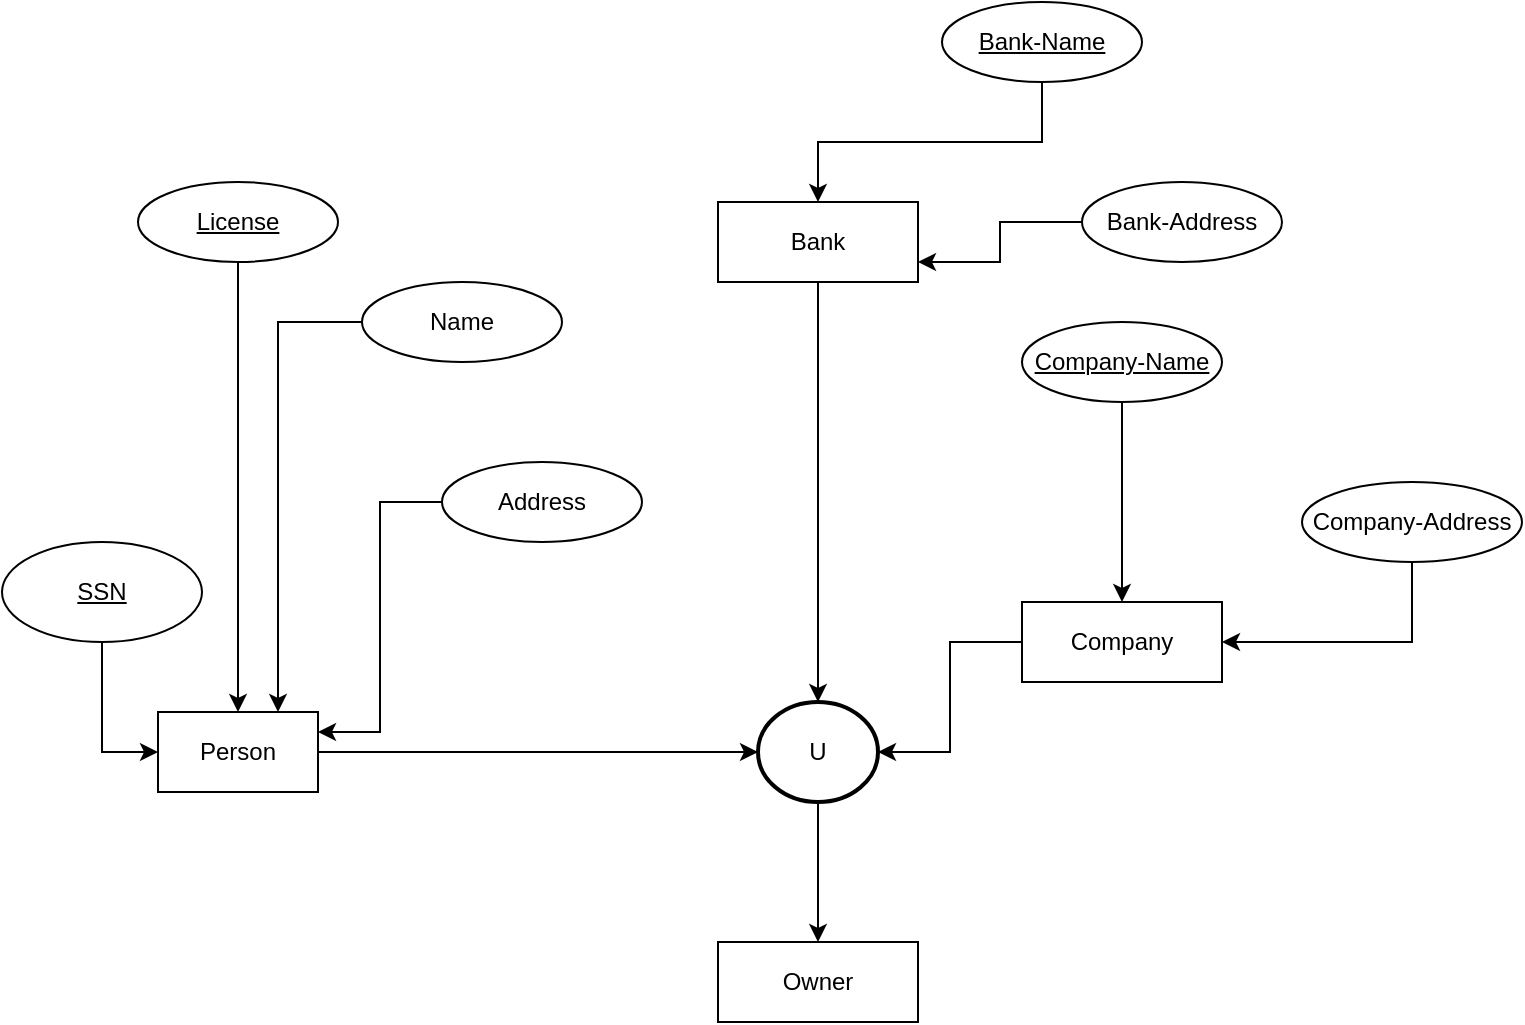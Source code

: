 <mxfile version="26.0.11">
  <diagram name="Página-1" id="Q0te7d2_yhZff0lODnv5">
    <mxGraphModel dx="791" dy="819" grid="1" gridSize="10" guides="1" tooltips="1" connect="1" arrows="1" fold="1" page="1" pageScale="1" pageWidth="827" pageHeight="1169" math="0" shadow="0">
      <root>
        <mxCell id="0" />
        <mxCell id="1" parent="0" />
        <mxCell id="iIAFpC8krh17d-Mdws_l-11" value="" style="edgeStyle=orthogonalEdgeStyle;rounded=0;orthogonalLoop=1;jettySize=auto;html=1;entryX=0;entryY=0.5;entryDx=0;entryDy=0;entryPerimeter=0;" edge="1" parent="1" source="iIAFpC8krh17d-Mdws_l-1" target="iIAFpC8krh17d-Mdws_l-7">
          <mxGeometry relative="1" as="geometry">
            <mxPoint x="358" y="705" as="targetPoint" />
          </mxGeometry>
        </mxCell>
        <mxCell id="iIAFpC8krh17d-Mdws_l-1" value="Person" style="whiteSpace=wrap;html=1;align=center;" vertex="1" parent="1">
          <mxGeometry x="88" y="535" width="80" height="40" as="geometry" />
        </mxCell>
        <mxCell id="iIAFpC8krh17d-Mdws_l-15" style="edgeStyle=orthogonalEdgeStyle;rounded=0;orthogonalLoop=1;jettySize=auto;html=1;exitX=0.5;exitY=1;exitDx=0;exitDy=0;entryX=0;entryY=0.5;entryDx=0;entryDy=0;" edge="1" parent="1" source="iIAFpC8krh17d-Mdws_l-2" target="iIAFpC8krh17d-Mdws_l-1">
          <mxGeometry relative="1" as="geometry" />
        </mxCell>
        <mxCell id="iIAFpC8krh17d-Mdws_l-2" value="SSN" style="ellipse;whiteSpace=wrap;html=1;align=center;fontStyle=4;" vertex="1" parent="1">
          <mxGeometry x="10" y="450" width="100" height="50" as="geometry" />
        </mxCell>
        <mxCell id="iIAFpC8krh17d-Mdws_l-8" style="edgeStyle=orthogonalEdgeStyle;rounded=0;orthogonalLoop=1;jettySize=auto;html=1;exitX=0.5;exitY=1;exitDx=0;exitDy=0;" edge="1" parent="1" source="iIAFpC8krh17d-Mdws_l-4" target="iIAFpC8krh17d-Mdws_l-7">
          <mxGeometry relative="1" as="geometry" />
        </mxCell>
        <mxCell id="iIAFpC8krh17d-Mdws_l-4" value="Bank" style="whiteSpace=wrap;html=1;align=center;" vertex="1" parent="1">
          <mxGeometry x="368" y="280" width="100" height="40" as="geometry" />
        </mxCell>
        <mxCell id="iIAFpC8krh17d-Mdws_l-5" value="Company" style="whiteSpace=wrap;html=1;align=center;" vertex="1" parent="1">
          <mxGeometry x="520" y="480" width="100" height="40" as="geometry" />
        </mxCell>
        <mxCell id="iIAFpC8krh17d-Mdws_l-13" style="edgeStyle=orthogonalEdgeStyle;rounded=0;orthogonalLoop=1;jettySize=auto;html=1;exitX=0.5;exitY=1;exitDx=0;exitDy=0;exitPerimeter=0;" edge="1" parent="1" source="iIAFpC8krh17d-Mdws_l-7" target="iIAFpC8krh17d-Mdws_l-12">
          <mxGeometry relative="1" as="geometry" />
        </mxCell>
        <mxCell id="iIAFpC8krh17d-Mdws_l-7" value="U" style="strokeWidth=2;html=1;shape=mxgraph.flowchart.start_2;whiteSpace=wrap;" vertex="1" parent="1">
          <mxGeometry x="388" y="530" width="60" height="50" as="geometry" />
        </mxCell>
        <mxCell id="iIAFpC8krh17d-Mdws_l-12" value="Owner" style="whiteSpace=wrap;html=1;align=center;" vertex="1" parent="1">
          <mxGeometry x="368" y="650" width="100" height="40" as="geometry" />
        </mxCell>
        <mxCell id="iIAFpC8krh17d-Mdws_l-16" style="edgeStyle=orthogonalEdgeStyle;rounded=0;orthogonalLoop=1;jettySize=auto;html=1;entryX=0.5;entryY=0;entryDx=0;entryDy=0;" edge="1" parent="1" source="iIAFpC8krh17d-Mdws_l-14" target="iIAFpC8krh17d-Mdws_l-1">
          <mxGeometry relative="1" as="geometry" />
        </mxCell>
        <mxCell id="iIAFpC8krh17d-Mdws_l-14" value="License" style="ellipse;whiteSpace=wrap;html=1;align=center;fontStyle=4;" vertex="1" parent="1">
          <mxGeometry x="78" y="270" width="100" height="40" as="geometry" />
        </mxCell>
        <mxCell id="iIAFpC8krh17d-Mdws_l-19" style="edgeStyle=orthogonalEdgeStyle;rounded=0;orthogonalLoop=1;jettySize=auto;html=1;entryX=0.75;entryY=0;entryDx=0;entryDy=0;" edge="1" parent="1" source="iIAFpC8krh17d-Mdws_l-17" target="iIAFpC8krh17d-Mdws_l-1">
          <mxGeometry relative="1" as="geometry" />
        </mxCell>
        <mxCell id="iIAFpC8krh17d-Mdws_l-17" value="Name" style="ellipse;whiteSpace=wrap;html=1;align=center;" vertex="1" parent="1">
          <mxGeometry x="190" y="320" width="100" height="40" as="geometry" />
        </mxCell>
        <mxCell id="iIAFpC8krh17d-Mdws_l-20" style="edgeStyle=orthogonalEdgeStyle;rounded=0;orthogonalLoop=1;jettySize=auto;html=1;entryX=1;entryY=0.25;entryDx=0;entryDy=0;" edge="1" parent="1" source="iIAFpC8krh17d-Mdws_l-18" target="iIAFpC8krh17d-Mdws_l-1">
          <mxGeometry relative="1" as="geometry" />
        </mxCell>
        <mxCell id="iIAFpC8krh17d-Mdws_l-18" value="Address" style="ellipse;whiteSpace=wrap;html=1;align=center;" vertex="1" parent="1">
          <mxGeometry x="230" y="410" width="100" height="40" as="geometry" />
        </mxCell>
        <mxCell id="iIAFpC8krh17d-Mdws_l-22" style="edgeStyle=orthogonalEdgeStyle;rounded=0;orthogonalLoop=1;jettySize=auto;html=1;exitX=0.5;exitY=1;exitDx=0;exitDy=0;entryX=0.5;entryY=0;entryDx=0;entryDy=0;" edge="1" parent="1" source="iIAFpC8krh17d-Mdws_l-21" target="iIAFpC8krh17d-Mdws_l-4">
          <mxGeometry relative="1" as="geometry" />
        </mxCell>
        <mxCell id="iIAFpC8krh17d-Mdws_l-21" value="Bank-Name" style="ellipse;whiteSpace=wrap;html=1;align=center;fontStyle=4;" vertex="1" parent="1">
          <mxGeometry x="480" y="180" width="100" height="40" as="geometry" />
        </mxCell>
        <mxCell id="iIAFpC8krh17d-Mdws_l-27" style="edgeStyle=orthogonalEdgeStyle;rounded=0;orthogonalLoop=1;jettySize=auto;html=1;exitX=0;exitY=0.5;exitDx=0;exitDy=0;entryX=1;entryY=0.75;entryDx=0;entryDy=0;" edge="1" parent="1" source="iIAFpC8krh17d-Mdws_l-25" target="iIAFpC8krh17d-Mdws_l-4">
          <mxGeometry relative="1" as="geometry" />
        </mxCell>
        <mxCell id="iIAFpC8krh17d-Mdws_l-25" value="Bank-Address" style="ellipse;whiteSpace=wrap;html=1;align=center;" vertex="1" parent="1">
          <mxGeometry x="550" y="270" width="100" height="40" as="geometry" />
        </mxCell>
        <mxCell id="iIAFpC8krh17d-Mdws_l-30" style="edgeStyle=orthogonalEdgeStyle;rounded=0;orthogonalLoop=1;jettySize=auto;html=1;entryX=0.5;entryY=0;entryDx=0;entryDy=0;" edge="1" parent="1" source="iIAFpC8krh17d-Mdws_l-29" target="iIAFpC8krh17d-Mdws_l-5">
          <mxGeometry relative="1" as="geometry" />
        </mxCell>
        <mxCell id="iIAFpC8krh17d-Mdws_l-29" value="Company-Name" style="ellipse;whiteSpace=wrap;html=1;align=center;fontStyle=4;" vertex="1" parent="1">
          <mxGeometry x="520" y="340" width="100" height="40" as="geometry" />
        </mxCell>
        <mxCell id="iIAFpC8krh17d-Mdws_l-32" value="" style="edgeStyle=orthogonalEdgeStyle;rounded=0;orthogonalLoop=1;jettySize=auto;html=1;" edge="1" parent="1" source="iIAFpC8krh17d-Mdws_l-31" target="iIAFpC8krh17d-Mdws_l-5">
          <mxGeometry relative="1" as="geometry">
            <Array as="points">
              <mxPoint x="715" y="500" />
            </Array>
          </mxGeometry>
        </mxCell>
        <mxCell id="iIAFpC8krh17d-Mdws_l-31" value="Company-Address" style="ellipse;whiteSpace=wrap;html=1;align=center;" vertex="1" parent="1">
          <mxGeometry x="660" y="420" width="110" height="40" as="geometry" />
        </mxCell>
        <mxCell id="iIAFpC8krh17d-Mdws_l-34" style="edgeStyle=orthogonalEdgeStyle;rounded=0;orthogonalLoop=1;jettySize=auto;html=1;entryX=1;entryY=0.5;entryDx=0;entryDy=0;entryPerimeter=0;" edge="1" parent="1" source="iIAFpC8krh17d-Mdws_l-5" target="iIAFpC8krh17d-Mdws_l-7">
          <mxGeometry relative="1" as="geometry" />
        </mxCell>
      </root>
    </mxGraphModel>
  </diagram>
</mxfile>
